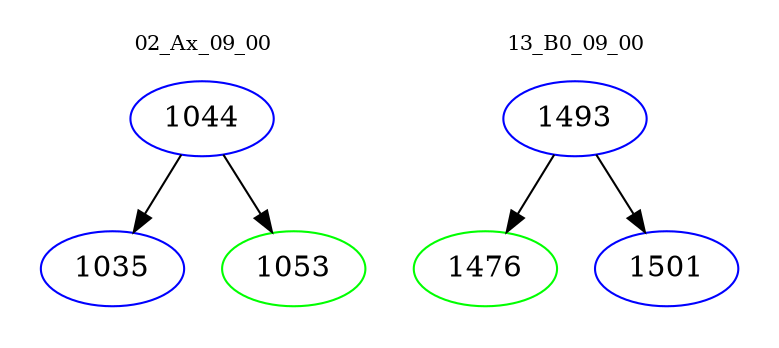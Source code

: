digraph{
subgraph cluster_0 {
color = white
label = "02_Ax_09_00";
fontsize=10;
T0_1044 [label="1044", color="blue"]
T0_1044 -> T0_1035 [color="black"]
T0_1035 [label="1035", color="blue"]
T0_1044 -> T0_1053 [color="black"]
T0_1053 [label="1053", color="green"]
}
subgraph cluster_1 {
color = white
label = "13_B0_09_00";
fontsize=10;
T1_1493 [label="1493", color="blue"]
T1_1493 -> T1_1476 [color="black"]
T1_1476 [label="1476", color="green"]
T1_1493 -> T1_1501 [color="black"]
T1_1501 [label="1501", color="blue"]
}
}
